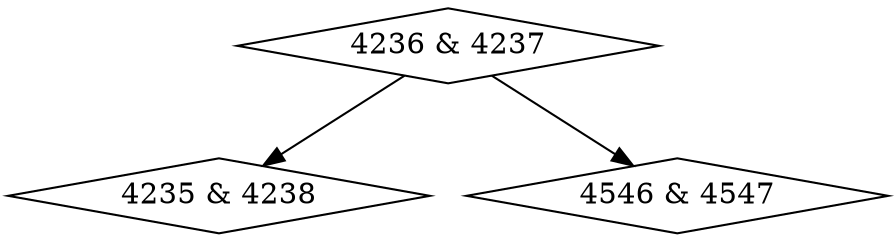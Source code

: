 digraph {
0 [label = "4235 & 4238", shape = diamond];
1 [label = "4236 & 4237", shape = diamond];
2 [label = "4546 & 4547", shape = diamond];
1->0;
1->2;
}
